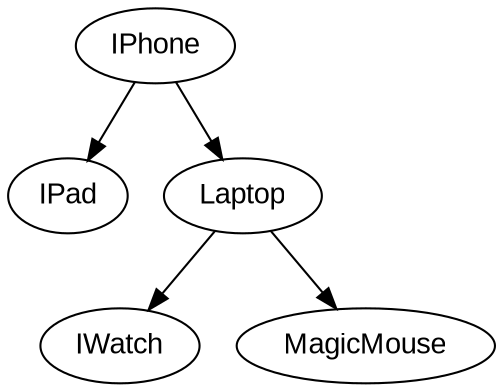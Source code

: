 digraph g{ node [fontname="Arial"];IPad[label=IPad];IPhone[label=IPhone];IPhone->{IPad};IPhone->{Laptop};IWatch[label=IWatch];Laptop[label=Laptop];Laptop->{IWatch};Laptop->{MagicMouse};MagicMouse[label=MagicMouse];}
